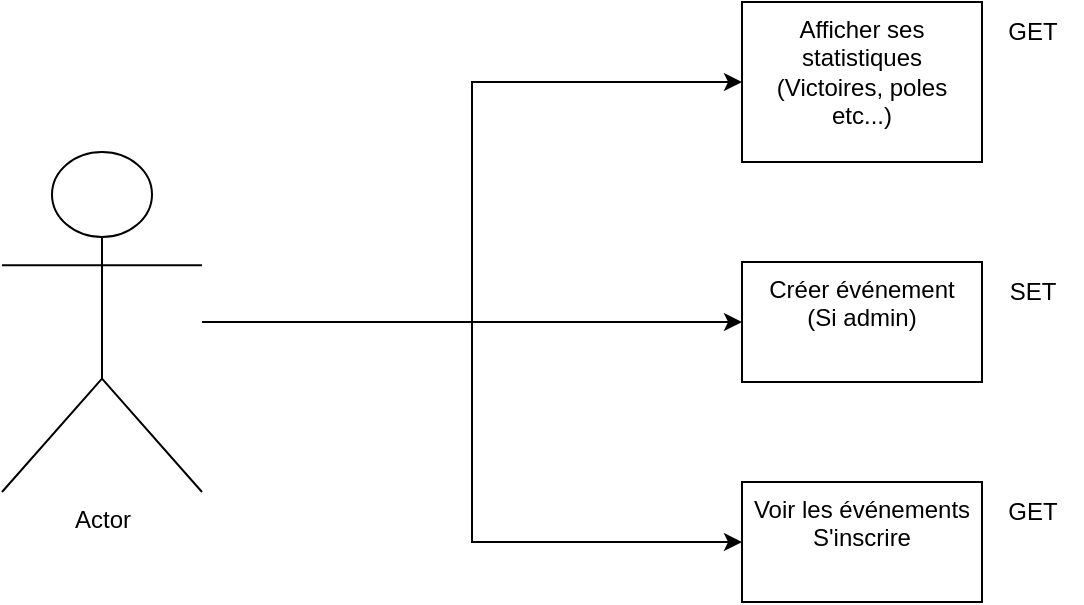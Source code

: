 <mxfile version="22.1.17" type="github">
  <diagram name="Page-1" id="vxib_UCaSuWz3wIrXnwq">
    <mxGraphModel dx="1434" dy="772" grid="1" gridSize="10" guides="1" tooltips="1" connect="1" arrows="1" fold="1" page="1" pageScale="1" pageWidth="827" pageHeight="1169" math="0" shadow="0">
      <root>
        <mxCell id="0" />
        <mxCell id="1" parent="0" />
        <mxCell id="saF-wMCrBeQYv67G9Jrz-6" value="" style="edgeStyle=orthogonalEdgeStyle;rounded=0;orthogonalLoop=1;jettySize=auto;html=1;" edge="1" parent="1" source="saF-wMCrBeQYv67G9Jrz-1" target="saF-wMCrBeQYv67G9Jrz-5">
          <mxGeometry relative="1" as="geometry" />
        </mxCell>
        <mxCell id="saF-wMCrBeQYv67G9Jrz-8" value="" style="edgeStyle=orthogonalEdgeStyle;rounded=0;orthogonalLoop=1;jettySize=auto;html=1;" edge="1" parent="1" source="saF-wMCrBeQYv67G9Jrz-1" target="saF-wMCrBeQYv67G9Jrz-7">
          <mxGeometry relative="1" as="geometry" />
        </mxCell>
        <mxCell id="saF-wMCrBeQYv67G9Jrz-10" value="" style="edgeStyle=orthogonalEdgeStyle;rounded=0;orthogonalLoop=1;jettySize=auto;html=1;" edge="1" parent="1" source="saF-wMCrBeQYv67G9Jrz-1" target="saF-wMCrBeQYv67G9Jrz-9">
          <mxGeometry relative="1" as="geometry" />
        </mxCell>
        <mxCell id="saF-wMCrBeQYv67G9Jrz-1" value="Actor" style="shape=umlActor;verticalLabelPosition=bottom;verticalAlign=top;html=1;outlineConnect=0;" vertex="1" parent="1">
          <mxGeometry x="60" y="165" width="100" height="170" as="geometry" />
        </mxCell>
        <mxCell id="saF-wMCrBeQYv67G9Jrz-5" value="Créer événement&lt;br&gt;(Si admin)" style="whiteSpace=wrap;html=1;verticalAlign=top;" vertex="1" parent="1">
          <mxGeometry x="430" y="220" width="120" height="60" as="geometry" />
        </mxCell>
        <mxCell id="saF-wMCrBeQYv67G9Jrz-7" value="Voir les événements&lt;br&gt;S&#39;inscrire" style="whiteSpace=wrap;html=1;verticalAlign=top;" vertex="1" parent="1">
          <mxGeometry x="430" y="330" width="120" height="60" as="geometry" />
        </mxCell>
        <mxCell id="saF-wMCrBeQYv67G9Jrz-9" value="Afficher ses&lt;br&gt;statistiques&lt;br&gt;(Victoires, poles etc...)" style="whiteSpace=wrap;html=1;verticalAlign=top;" vertex="1" parent="1">
          <mxGeometry x="430" y="90" width="120" height="80" as="geometry" />
        </mxCell>
        <mxCell id="saF-wMCrBeQYv67G9Jrz-12" value="GET" style="text;html=1;align=center;verticalAlign=middle;resizable=0;points=[];autosize=1;strokeColor=none;fillColor=none;" vertex="1" parent="1">
          <mxGeometry x="550" y="90" width="50" height="30" as="geometry" />
        </mxCell>
        <mxCell id="saF-wMCrBeQYv67G9Jrz-13" value="SET" style="text;html=1;align=center;verticalAlign=middle;resizable=0;points=[];autosize=1;strokeColor=none;fillColor=none;" vertex="1" parent="1">
          <mxGeometry x="550" y="220" width="50" height="30" as="geometry" />
        </mxCell>
        <mxCell id="saF-wMCrBeQYv67G9Jrz-14" value="GET" style="text;html=1;align=center;verticalAlign=middle;resizable=0;points=[];autosize=1;strokeColor=none;fillColor=none;" vertex="1" parent="1">
          <mxGeometry x="550" y="330" width="50" height="30" as="geometry" />
        </mxCell>
      </root>
    </mxGraphModel>
  </diagram>
</mxfile>

